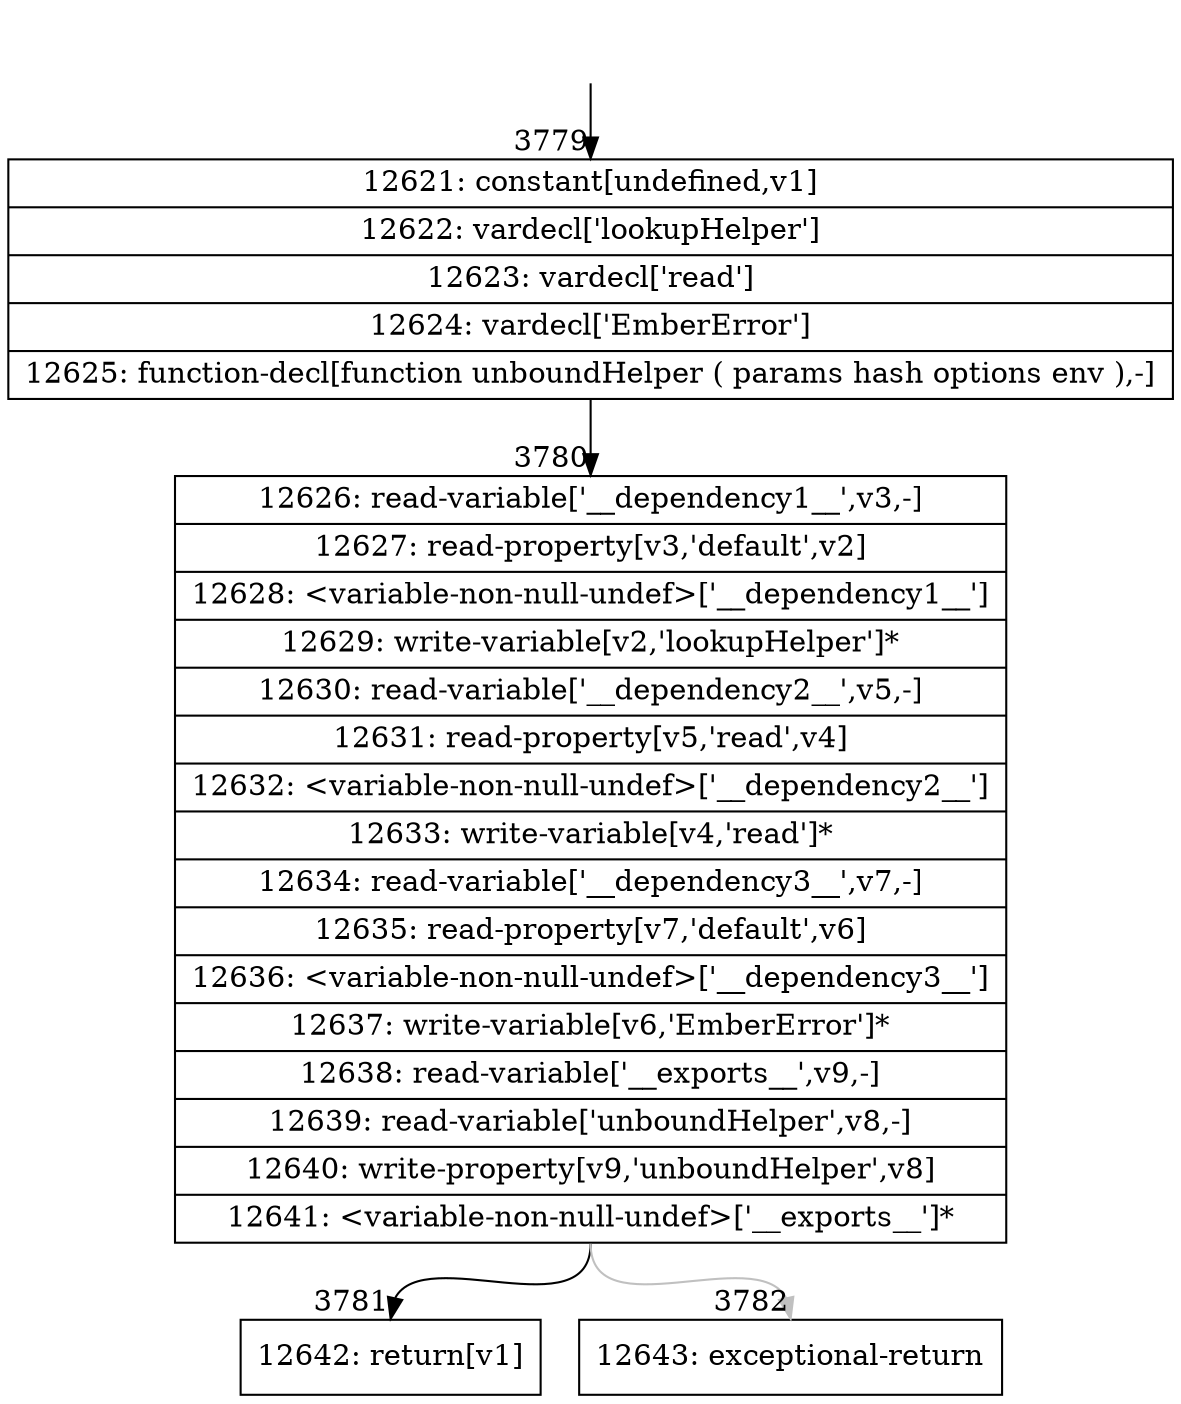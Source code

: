 digraph {
rankdir="TD"
BB_entry302[shape=none,label=""];
BB_entry302 -> BB3779 [tailport=s, headport=n, headlabel="    3779"]
BB3779 [shape=record label="{12621: constant[undefined,v1]|12622: vardecl['lookupHelper']|12623: vardecl['read']|12624: vardecl['EmberError']|12625: function-decl[function unboundHelper ( params hash options env ),-]}" ] 
BB3779 -> BB3780 [tailport=s, headport=n, headlabel="      3780"]
BB3780 [shape=record label="{12626: read-variable['__dependency1__',v3,-]|12627: read-property[v3,'default',v2]|12628: \<variable-non-null-undef\>['__dependency1__']|12629: write-variable[v2,'lookupHelper']*|12630: read-variable['__dependency2__',v5,-]|12631: read-property[v5,'read',v4]|12632: \<variable-non-null-undef\>['__dependency2__']|12633: write-variable[v4,'read']*|12634: read-variable['__dependency3__',v7,-]|12635: read-property[v7,'default',v6]|12636: \<variable-non-null-undef\>['__dependency3__']|12637: write-variable[v6,'EmberError']*|12638: read-variable['__exports__',v9,-]|12639: read-variable['unboundHelper',v8,-]|12640: write-property[v9,'unboundHelper',v8]|12641: \<variable-non-null-undef\>['__exports__']*}" ] 
BB3780 -> BB3781 [tailport=s, headport=n, headlabel="      3781"]
BB3780 -> BB3782 [tailport=s, headport=n, color=gray, headlabel="      3782"]
BB3781 [shape=record label="{12642: return[v1]}" ] 
BB3782 [shape=record label="{12643: exceptional-return}" ] 
//#$~ 7129
}
